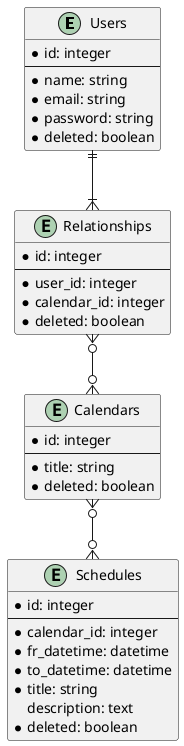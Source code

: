 @startuml model

entity "Users" as users {
  *id: integer
  --
  *name: string
  *email: string
  *password: string
  *deleted: boolean
}

entity "Relationships" as relationships {
  *id: integer
  --
  *user_id: integer
  *calendar_id: integer
  'permission: number
  *deleted: boolean
}

entity "Calendars" as calendars {
  *id: integer
  --
  *title: string
  *deleted: boolean
  ' kind: number (private, public)
}

entity "Schedules" as schedules {
  *id: integer
  --
  *calendar_id: integer
  *fr_datetime: datetime
  *to_datetime: datetime
  *title: string
  description: text
  *deleted: boolean
}

users ||--|{ relationships
relationships }o--o{ calendars
calendars }o--o{ schedules

@enduml